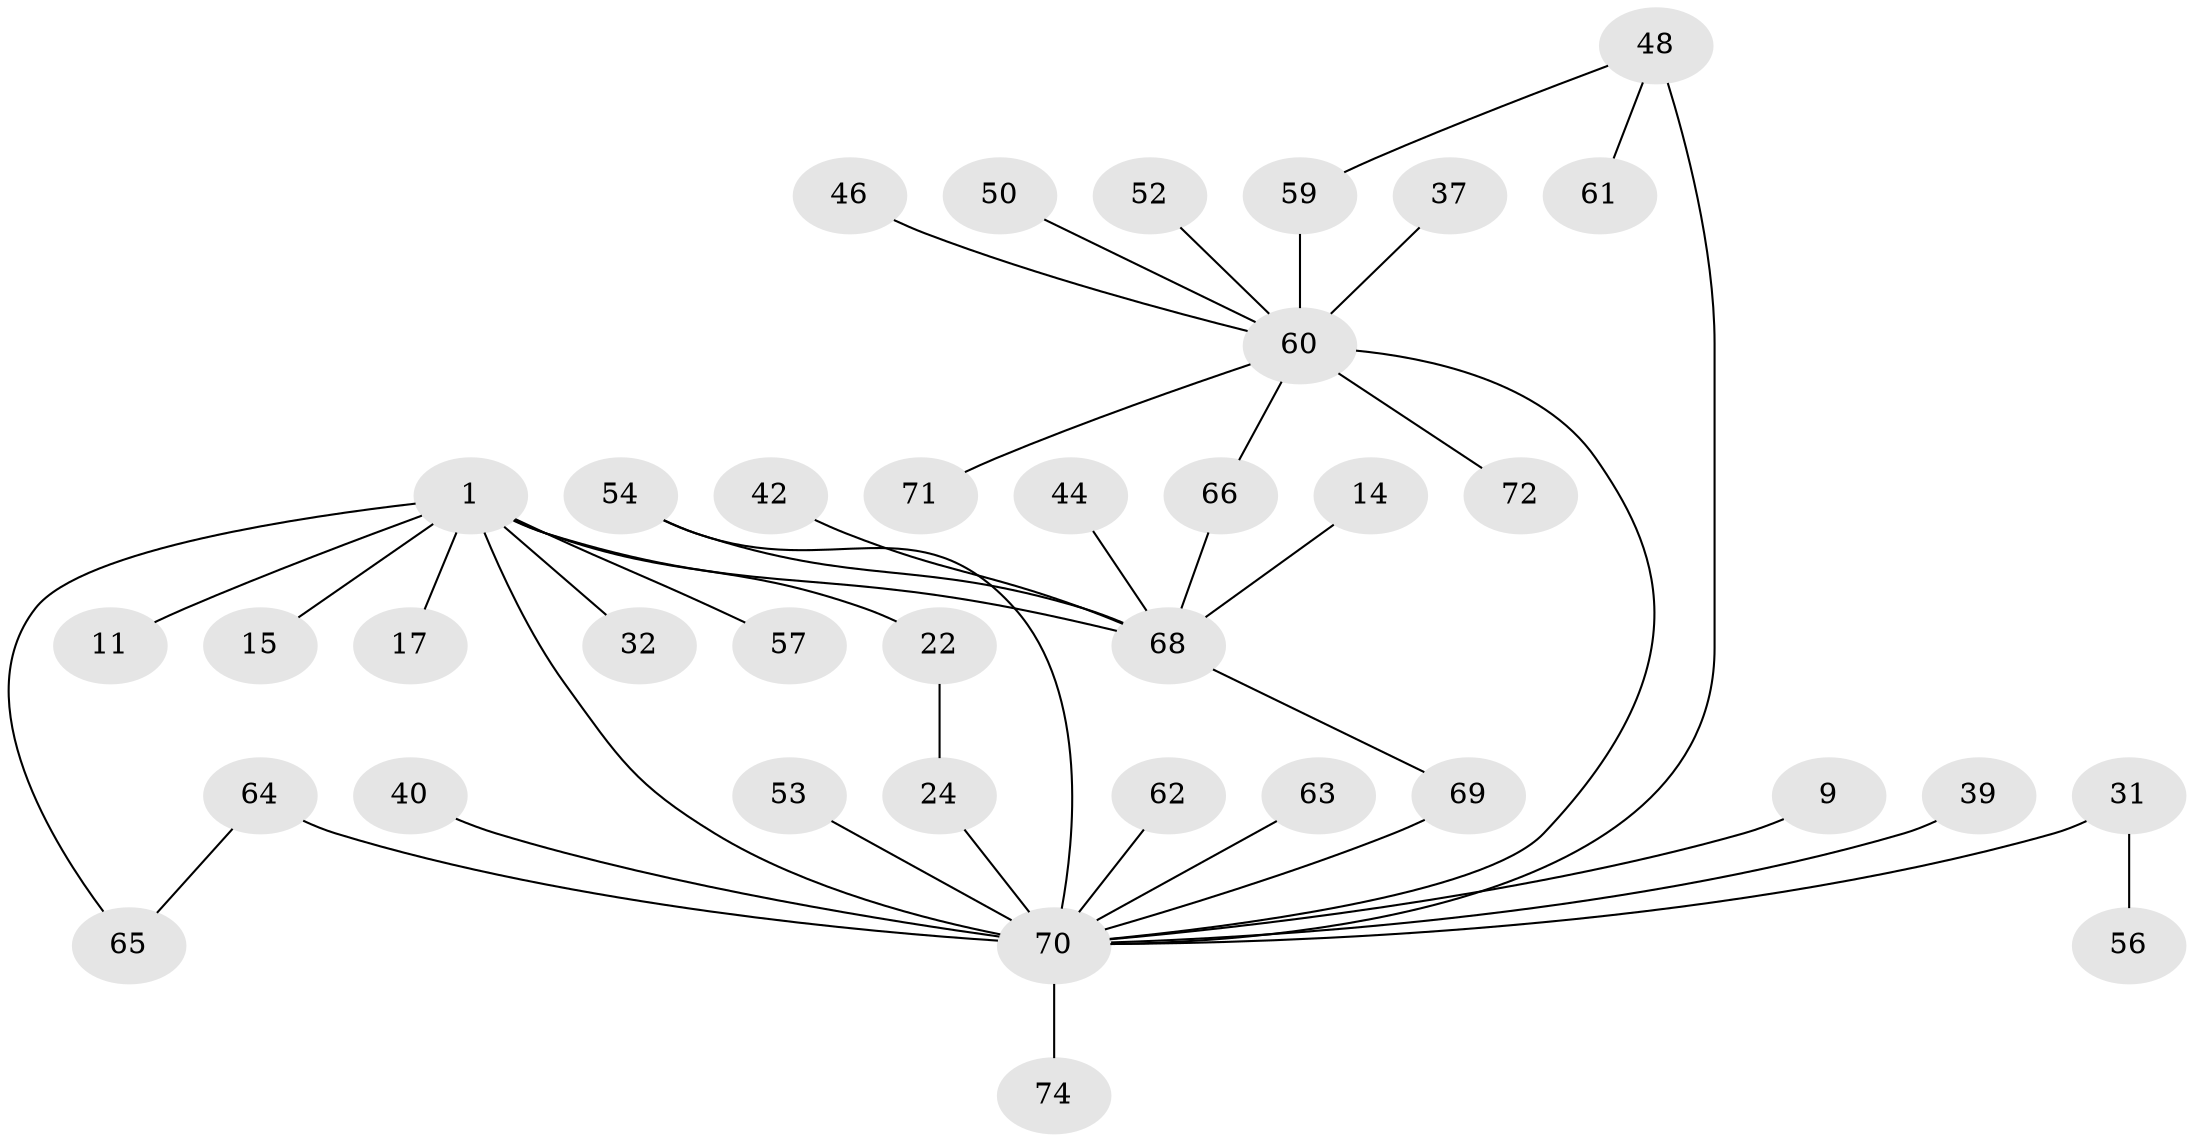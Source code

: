 // original degree distribution, {19: 0.013513513513513514, 16: 0.013513513513513514, 8: 0.013513513513513514, 2: 0.25675675675675674, 11: 0.013513513513513514, 12: 0.013513513513513514, 5: 0.04054054054054054, 3: 0.13513513513513514, 1: 0.44594594594594594, 4: 0.04054054054054054, 6: 0.013513513513513514}
// Generated by graph-tools (version 1.1) at 2025/47/03/09/25 04:47:52]
// undirected, 37 vertices, 42 edges
graph export_dot {
graph [start="1"]
  node [color=gray90,style=filled];
  1;
  9;
  11;
  14;
  15;
  17;
  22;
  24;
  31;
  32;
  37;
  39 [super="+35"];
  40;
  42;
  44;
  46;
  48 [super="+45"];
  50;
  52;
  53;
  54 [super="+27"];
  56;
  57 [super="+43"];
  59 [super="+51+55"];
  60 [super="+41+13+20"];
  61;
  62 [super="+25"];
  63;
  64 [super="+47+33"];
  65 [super="+16"];
  66 [super="+12"];
  68 [super="+3+21"];
  69 [super="+58"];
  70 [super="+38+67"];
  71;
  72;
  74 [super="+73"];
  1 -- 11;
  1 -- 15;
  1 -- 17;
  1 -- 22;
  1 -- 32;
  1 -- 68 [weight=3];
  1 -- 70 [weight=5];
  1 -- 65;
  1 -- 57;
  9 -- 70;
  14 -- 68;
  22 -- 24;
  24 -- 70 [weight=2];
  31 -- 56;
  31 -- 70 [weight=2];
  37 -- 60;
  39 -- 70;
  40 -- 70;
  42 -- 68;
  44 -- 68;
  46 -- 60;
  48 -- 70 [weight=2];
  48 -- 61;
  48 -- 59;
  50 -- 60;
  52 -- 60;
  53 -- 70;
  54 -- 68;
  54 -- 70;
  59 -- 60;
  60 -- 70 [weight=3];
  60 -- 71;
  60 -- 72;
  60 -- 66;
  62 -- 70;
  63 -- 70;
  64 -- 65;
  64 -- 70 [weight=3];
  66 -- 68;
  68 -- 69;
  69 -- 70;
  70 -- 74;
}
